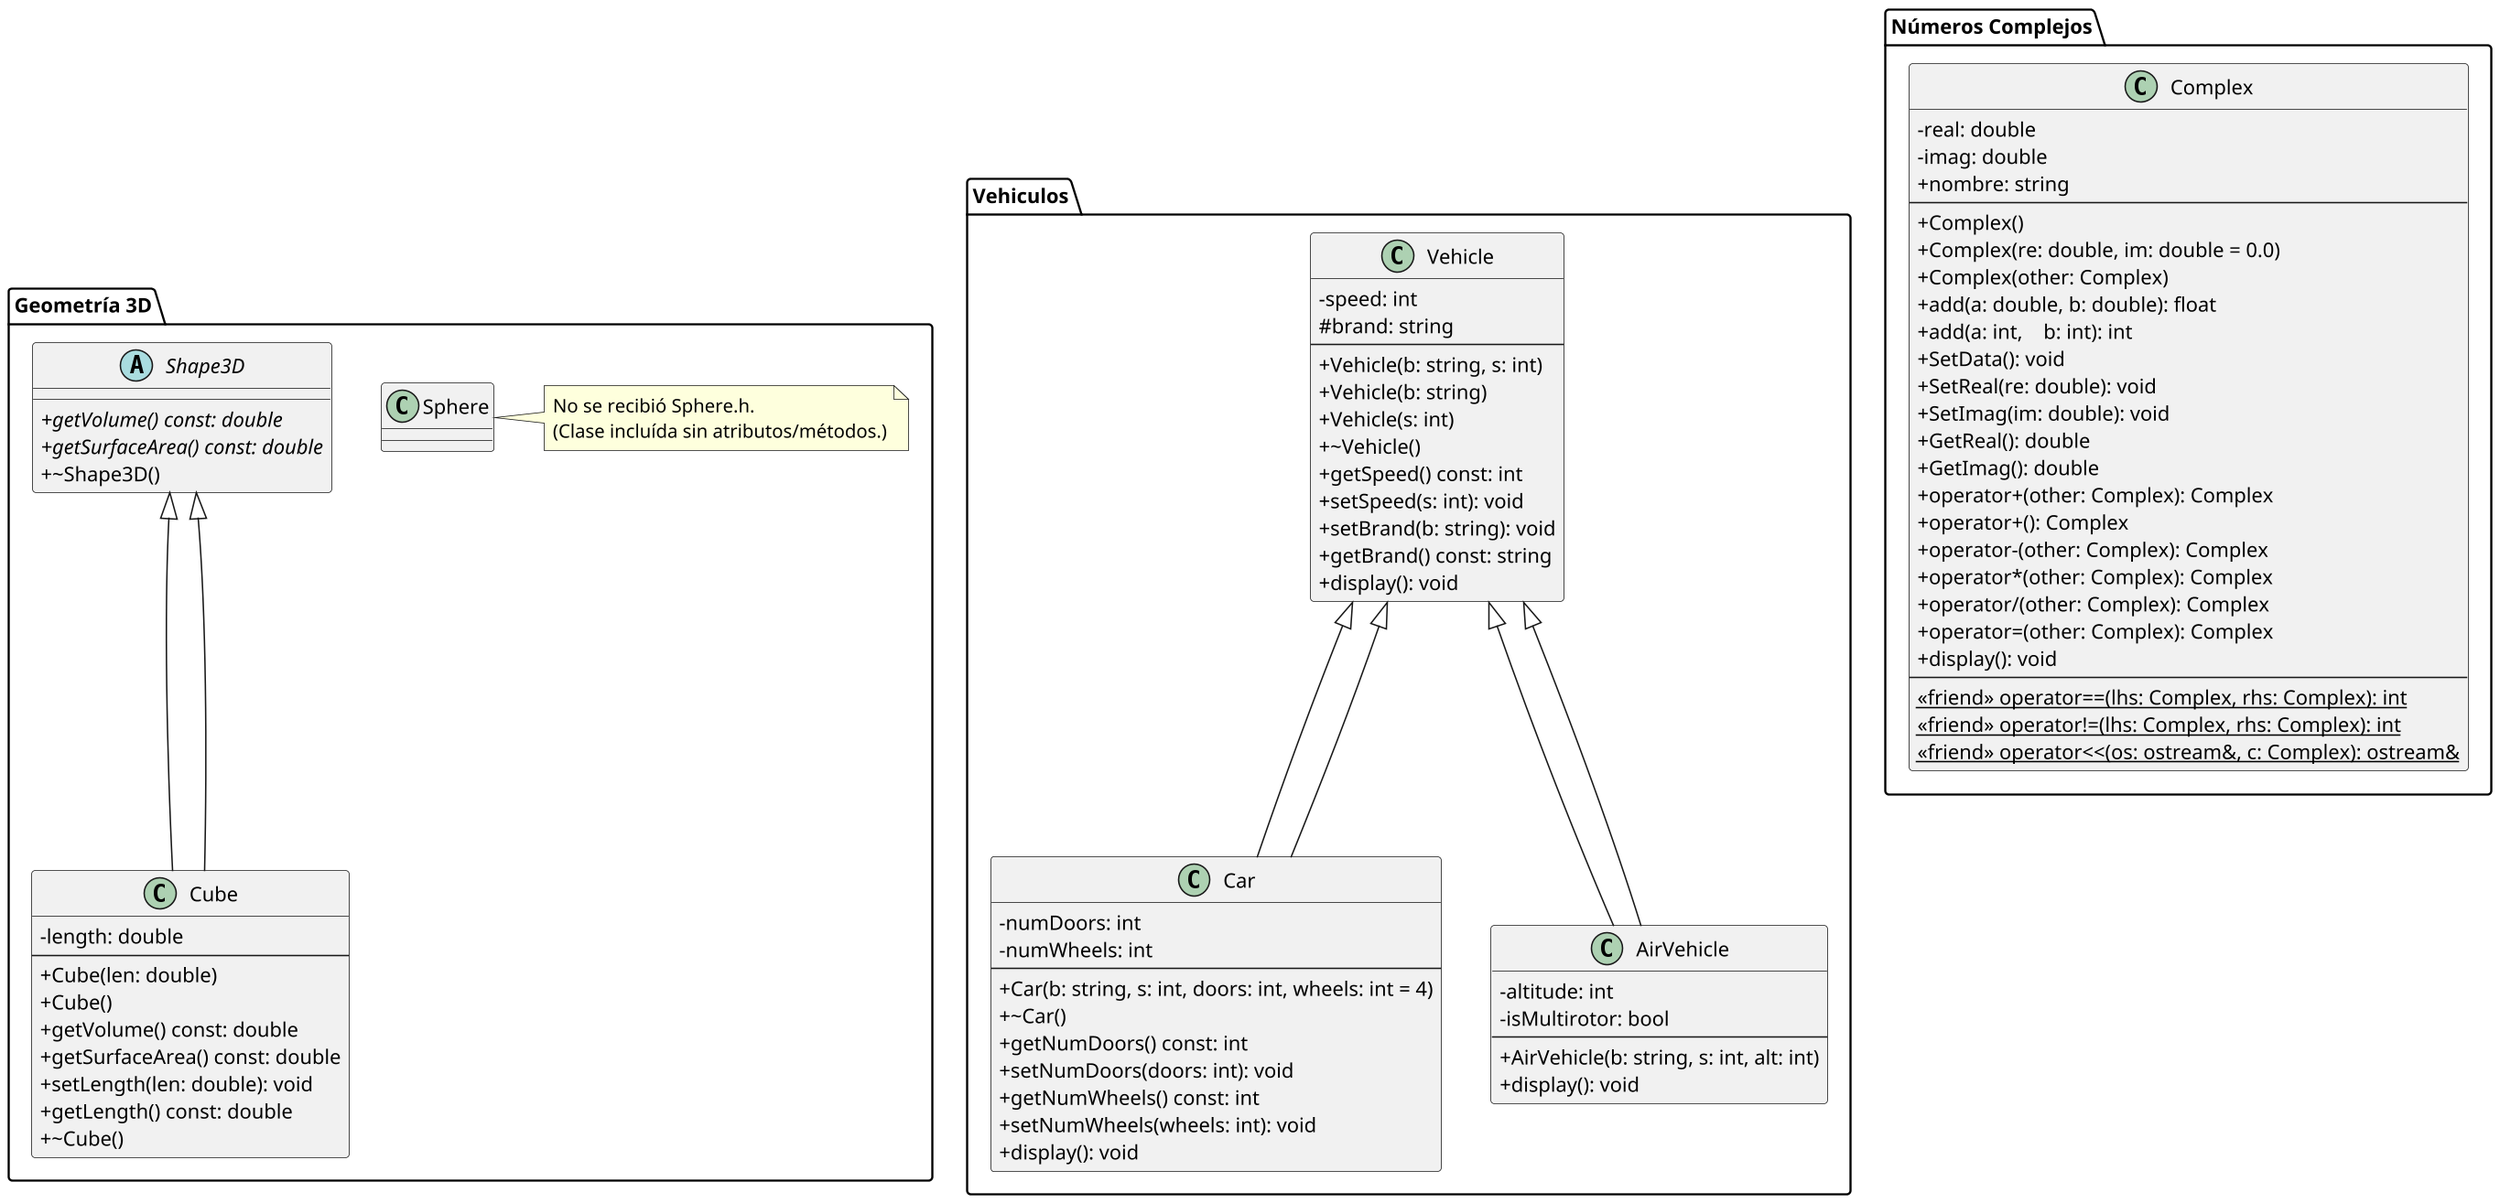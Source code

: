 @startuml
skinparam classAttributeIconSize 0
skinparam dpi 150
skinparam shadowing false

package Vehiculos {
  class Vehicle {
    - speed: int
    # brand: string
    --
    + Vehicle(b: string, s: int)
    + Vehicle(b: string)
    + Vehicle(s: int)
    + ~Vehicle()
    + getSpeed() const: int
    + setSpeed(s: int): void
    + setBrand(b: string): void
    + getBrand() const: string
    + display(): void
  }

  class Car extends Vehicle {
    - numDoors: int
    - numWheels: int
    --
    + Car(b: string, s: int, doors: int, wheels: int = 4)
    + ~Car()
    + getNumDoors() const: int
    + setNumDoors(doors: int): void
    + getNumWheels() const: int
    + setNumWheels(wheels: int): void
    + display(): void
  }

  class AirVehicle extends Vehicle {
    - altitude: int
    - isMultirotor: bool
    --
    + AirVehicle(b: string, s: int, alt: int)
    + display(): void
  }
}

package "Geometría 3D" {
  abstract class Shape3D {
    {abstract} + getVolume() const: double
    {abstract} + getSurfaceArea() const: double
    + ~Shape3D()
  }

  class Cube extends Shape3D {
    - length: double
    --
    + Cube(len: double)
    + Cube()
    + getVolume() const: double
    + getSurfaceArea() const: double
    + setLength(len: double): void
    + getLength() const: double
    + ~Cube()
  }

  class Sphere
  note right of Sphere
    No se recibió Sphere.h.
    (Clase incluída sin atributos/métodos.)
  end note
}

package "Números Complejos" {
  class Complex {
    - real: double
    - imag: double
    + nombre: string
    --
    + Complex()
    + Complex(re: double, im: double = 0.0)
    + Complex(other: Complex)
    + add(a: double, b: double): float
    + add(a: int,    b: int): int
    + SetData(): void
    + SetReal(re: double): void
    + SetImag(im: double): void
    + GetReal(): double
    + GetImag(): double
    + operator+(other: Complex): Complex
    + operator+(): Complex
    + operator-(other: Complex): Complex
    + operator*(other: Complex): Complex
    + operator/(other: Complex): Complex
    + operator=(other: Complex): Complex
    + display(): void
    --
    {static} <<friend>> operator==(lhs: Complex, rhs: Complex): int
    {static} <<friend>> operator!=(lhs: Complex, rhs: Complex): int
    {static} <<friend>> operator<<(os: ostream&, c: Complex): ostream&
  }
}

' Relaciones
Car --|> Vehicle
AirVehicle --|> Vehicle
Cube --|> Shape3D
' Sphere: no tenemos header; si luego confirmas que hereda de Shape3D,
' puedes cambiar a:  Sphere --|> Shape3D
@enduml
